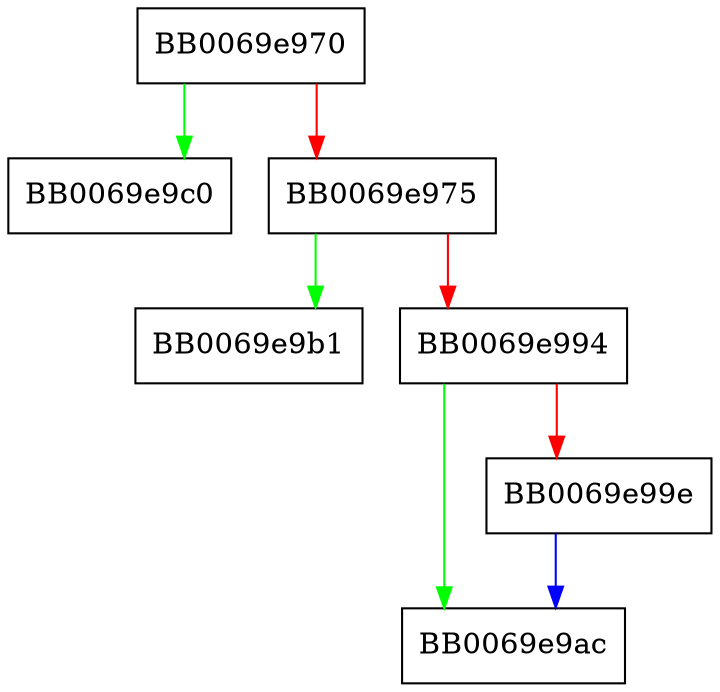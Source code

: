 digraph aria128ccm_dupctx {
  node [shape="box"];
  graph [splines=ortho];
  BB0069e970 -> BB0069e9c0 [color="green"];
  BB0069e970 -> BB0069e975 [color="red"];
  BB0069e975 -> BB0069e9b1 [color="green"];
  BB0069e975 -> BB0069e994 [color="red"];
  BB0069e994 -> BB0069e9ac [color="green"];
  BB0069e994 -> BB0069e99e [color="red"];
  BB0069e99e -> BB0069e9ac [color="blue"];
}